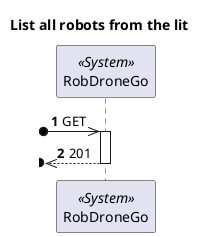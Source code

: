 @startuml
'https://plantuml.com/sequence-diagram

autonumber
title List all robots from the lit

participant "RobDroneGo" as Sys <<System>>

?o->> Sys : GET

activate Sys
?o<<-- Sys : 201
deactivate Sys
@enduml
